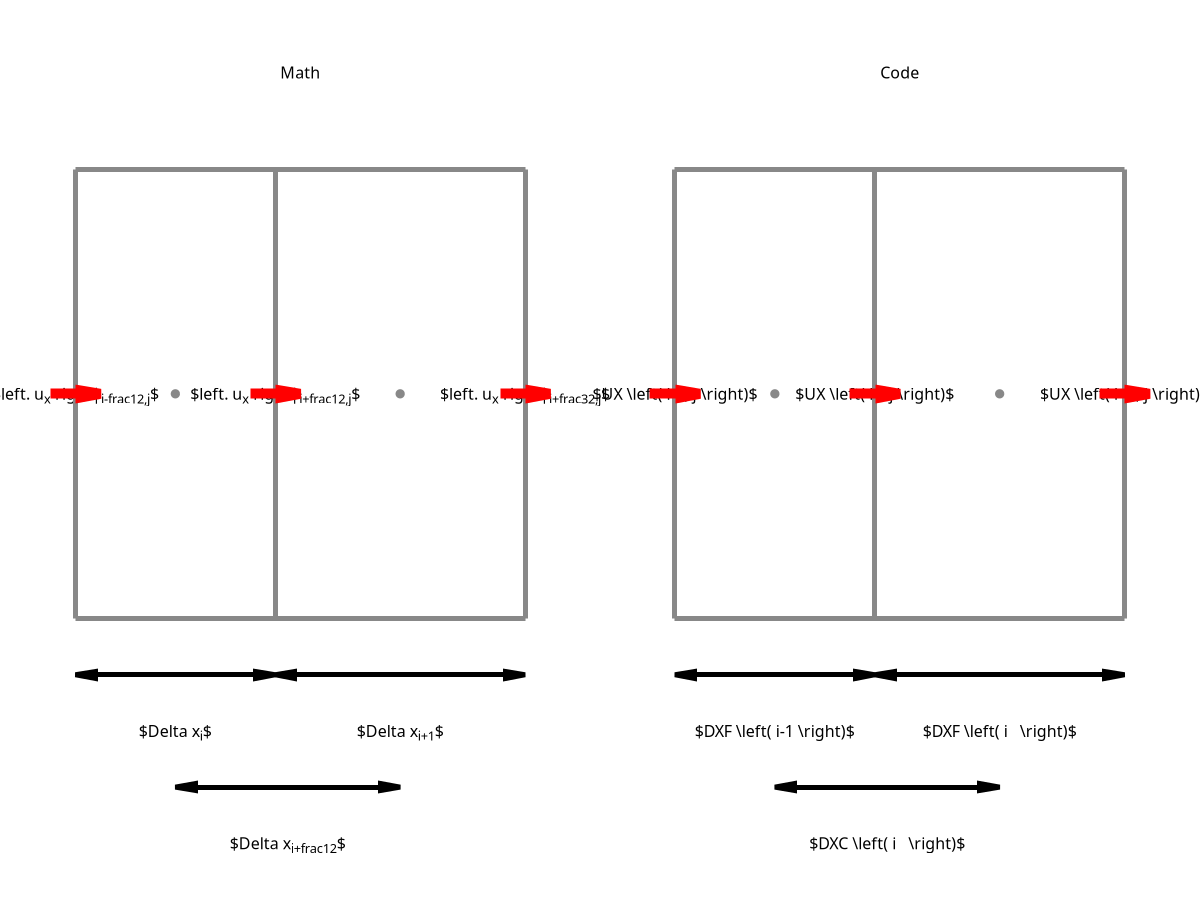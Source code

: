
### compute_src_ux

reset
{
  set terminal epslatex standalone color size 12,4 font ',17'
  set output 'update_velocity1.tex'
  unset border
  set lmargin 0.
  set rmargin 0.
  set bmargin 0.
  set tmargin 0.
  unset xlabel
  unset ylabel
  set xrange [0:12]
  set yrange [-0.5:3.5]
  unset xtics
  unset ytics
  set format x ''
  set format y ''
  set style line 1 lc rgb '#888888' lw 5
  set style line 2 lc rgb '#FF0000' lw 10
  set style line 3 lc rgb '#0000FF' lw 10
  set style line 4 lc rgb '#000000' lw 5
  set style arrow 1 nohead front ls 1
  set style arrow 2 head size 0.2,10 filled front ls 2
  set style arrow 3 head size 0.2,10 filled front ls 3
  set style arrow 4 heads size 0.2,10 filled front ls 4
  al = 0.25
  array xf[3] = [0., 2., 4.5]
  array yf[2] = [0., 2.]
  array xc[2]
  do for[i=1:2:1] {
    xc[i] = 0.5*(xf[i]+xf[i+1])
  }
  yc = 0.5*(yf[1]+yf[2])
## left
  set label 'Math' center at graph 0.25, graph 0.92
  ox = 0.75
  oy = 0.75
# grid
  do for[i=1:3:1] {
    set arrow from first ox+xf[i], first oy+yf[1] to first ox+xf[i], first oy+yf[2] as 1
  }
  set arrow from first ox+xf[1], first oy+yf[1] to first ox+xf[3], first oy+yf[1] as 1
  set arrow from first ox+xf[1], first oy+yf[2] to first ox+xf[3], first oy+yf[2] as 1
# grid size
  set arrow from first ox+xf[1], first oy-1.*al to first ox+xf[2], first oy-1.*al as 4
  set label '$\Delta x_i$' center at first ox+xc[1], first oy-2.*al
  set arrow from first ox+xf[2], first oy-1.*al to first ox+xf[3], first oy-1.*al as 4
  set label '$\Delta x_{i+1}$' center at first ox+xc[2], first oy-2.*al
  set arrow from first ox+xc[1], first oy-3.*al to first ox+xc[2], first oy-3.*al as 4
  set label '$\Delta x_{i+\frac{1}{2}}$' center at first ox+0.5*(xc[1]+xc[2]), first oy-4.*al
# ux
  set arrow from first ox+xf[1]-al, first oy+yc to first ox+xf[1]+al, first oy+yc as 2
  set label '$\left. u_x \right|_{i-\frac{1}{2},j}$' center at first ox+xf[1],oy+yc front
  set arrow from first ox+xf[2]-al, first oy+yc to first ox+xf[2]+al, first oy+yc as 2
  set label '$\left. u_x \right|_{i+\frac{1}{2},j}$' center at first ox+xf[2],oy+yc front
  set arrow from first ox+xf[3]-al, first oy+yc to first ox+xf[3]+al, first oy+yc as 2
  set label '$\left. u_x \right|_{i+\frac{3}{2},j}$' center at first ox+xf[3],oy+yc front
# cell center
  set object circle center first ox+xc[1], first oy+yc size first 0.125*al fs solid 1.0 fc rgb '#888888' lw 3
  set object circle center first ox+xc[2], first oy+yc size first 0.125*al fs solid 1.0 fc rgb '#888888' lw 3
## right
  set label 'Code' center at graph 0.75, graph 0.92
  ox = 6.75
  oy = 0.75
# grid
  do for[i=1:3:1] {
    set arrow from first ox+xf[i], first oy+yf[1] to first ox+xf[i], first oy+yf[2] as 1
  }
  set arrow from first ox+xf[1], first oy+yf[1] to first ox+xf[3], first oy+yf[1] as 1
  set arrow from first ox+xf[1], first oy+yf[2] to first ox+xf[3], first oy+yf[2] as 1
# grid size
  set arrow from first ox+xf[1], first oy-1.*al to first ox+xf[2], first oy-1.*al as 4
  set label '$DXF \left( i-1 \right)$' center at first ox+xc[1], first oy-2.*al
  set arrow from first ox+xf[2], first oy-1.*al to first ox+xf[3], first oy-1.*al as 4
  set label '$DXF \left( i   \right)$' center at first ox+xc[2], first oy-2.*al
  set arrow from first ox+xc[1], first oy-3.*al to first ox+xc[2], first oy-3.*al as 4
  set label '$DXC \left( i   \right)$' center at first ox+0.5*(xc[1]+xc[2]), first oy-4.*al
# ux
  set arrow from first ox+xf[1]-al, first oy+yc to first ox+xf[1]+al, first oy+yc as 2
  set label '$UX \left( i-1, j \right)$' center at first ox+xf[1],oy+yc front
  set arrow from first ox+xf[2]-al, first oy+yc to first ox+xf[2]+al, first oy+yc as 2
  set label '$UX \left( i  , j \right)$' center at first ox+xf[2],oy+yc front
  set arrow from first ox+xf[3]-al, first oy+yc to first ox+xf[3]+al, first oy+yc as 2
  set label '$UX \left( i+1, j \right)$' center at first ox+xf[3],oy+yc front
# cell center
  set object circle center first ox+xc[1], first oy+yc size first 0.125*al fs solid 1.0 fc rgb '#888888' lw 3
  set object circle center first ox+xc[2], first oy+yc size first 0.125*al fs solid 1.0 fc rgb '#888888' lw 3
  plot \
    NaN notitle
}

reset
{
  set terminal epslatex standalone color size 12,8 font ',17'
  set output 'update_velocity2.tex'
  unset border
  set lmargin 0.
  set rmargin 0.
  set bmargin 0.
  set tmargin 0.
  unset xlabel
  unset ylabel
  set xrange [0:12]
  set yrange [-0.5:7.5]
  unset xtics
  unset ytics
  set format x ''
  set format y ''
  set style line 1 lc rgb '#888888' lw 5
  set style line 2 lc rgb '#FF0000' lw 10
  set style line 3 lc rgb '#0000FF' lw 10
  set style line 4 lc rgb '#000000' lw 5
  set style arrow 1 nohead front ls 1
  set style arrow 2 head size 0.2,10 filled front ls 2
  set style arrow 3 head size 0.2,10 filled front ls 3
  set style arrow 4 heads size 0.2,10 filled front ls 4
  al = 0.25
  array xf[3] = [0., 2., 4.5]
  array yf[4] = [0., 2., 4., 6.]
  array xc[2]
  array yc[3]
  do for[i=1:2:1] {
    xc[i] = 0.5*(xf[i]+xf[i+1])
  }
  do for[j=1:3:1] {
    yc[j] = 0.5*(yf[j]+yf[j+1])
  }
## left
  set label 'Math' center at graph 0.25, graph 0.94
  ox = 0.75
  oy = 0.75
# grid
  do for[i=1:3:1] {
    set arrow from first ox+xf[i], first oy+yf[1] to first ox+xf[i], first oy+yf[4] as 1
  }
  do for[j=1:4:1] {
    set arrow from first ox+xf[1], first oy+yf[j] to first ox+xf[3], first oy+yf[j] as 1
  }
# grid size
  set arrow from first ox+xf[1], first oy-1.*al to first ox+xf[2], first oy-1.*al as 4
  set label '$\Delta x_i$' center at first ox+xc[1], first oy-2.*al
  set arrow from first ox+xf[2], first oy-1.*al to first ox+xf[3], first oy-1.*al as 4
  set label '$\Delta x_{i+1}$' center at first ox+xc[2], first oy-2.*al
  set arrow from first ox+xc[1], first oy-3.*al to first ox+xc[2], first oy-3.*al as 4
  set label '$\Delta x_{i+\frac{1}{2}}$' center at first ox+0.5*(xc[1]+xc[2]), first oy-4.*al
  set arrow from first ox+xf[3]+0.5*al, first oy+yf[2] to first ox+xf[3]+0.5*al, first oy+yf[3] as 4
  set label '$\Delta y$' left at first ox+xf[3]+1.*al, first oy+yc[2] front
# ux
  set arrow from first ox+xf[2]-al, first oy+yc[1] to first ox+xf[2]+al, first oy+yc[1] as 2
  set label '$\left. u_x \right|_{i+\frac{1}{2},j-1}$' center at first ox+xf[2],oy+yc[1] front
  set arrow from first ox+xf[2]-al, first oy+yc[2] to first ox+xf[2]+al, first oy+yc[2] as 2
  set label '$\left. u_x \right|_{i+\frac{1}{2},j  }$' center at first ox+xf[2],oy+yc[2] front
  set arrow from first ox+xf[2]-al, first oy+yc[3] to first ox+xf[2]+al, first oy+yc[3] as 2
  set label '$\left. u_x \right|_{i+\frac{1}{2},j+1}$' center at first ox+xf[2],oy+yc[3] front
# uy
  set arrow from first ox+xc[1], first oy+yf[2]-al to first ox+xc[1], first oy+yf[2]+al as 3
  set label '$\left. u_y \right|_{i  ,j-\frac{1}{2}}$' center at first ox+xc[1], first oy+yf[2] front
  set arrow from first ox+xc[2], first oy+yf[2]-al to first ox+xc[2], first oy+yf[2]+al as 3
  set label '$\left. u_y \right|_{i+1,j-\frac{1}{2}}$' center at first ox+xc[2], first oy+yf[2] front
  set arrow from first ox+xc[1], first oy+yf[3]-al to first ox+xc[1], first oy+yf[3]+al as 3
  set label '$\left. u_y \right|_{i  ,j+\frac{1}{2}}$' center at first ox+xc[1], first oy+yf[3] front
  set arrow from first ox+xc[2], first oy+yf[3]-al to first ox+xc[2], first oy+yf[3]+al as 3
  set label '$\left. u_y \right|_{i+1,j+\frac{1}{2}}$' center at first ox+xc[2], first oy+yf[3] front
# cell center
  do for [j=1:3:1] {
    set object circle center first ox+xc[1], first oy+yc[j] size first 0.125*al fs solid 1.0 fc rgb '#888888' lw 3
    set object circle center first ox+xc[2], first oy+yc[j] size first 0.125*al fs solid 1.0 fc rgb '#888888' lw 3
  }
## right
  set label 'Code' center at graph 0.75, graph 0.94
  ox = 6.75
  oy = 0.75
# grid
  do for[i=1:3:1] {
    set arrow from first ox+xf[i], first oy+yf[1] to first ox+xf[i], first oy+yf[4] as 1
  }
  do for[j=1:4:1] {
    set arrow from first ox+xf[1], first oy+yf[j] to first ox+xf[3], first oy+yf[j] as 1
  }
# grid size
  set arrow from first ox+xf[1], first oy-1.*al to first ox+xf[2], first oy-1.*al as 4
  set label '$DXF \left( i-1 \right)$' center at first ox+xc[1], first oy-2.*al
  set arrow from first ox+xf[2], first oy-1.*al to first ox+xf[3], first oy-1.*al as 4
  set label '$DXF \left( i   \right)$' center at first ox+xc[2], first oy-2.*al
  set arrow from first ox+xc[1], first oy-3.*al to first ox+xc[2], first oy-3.*al as 4
  set label '$DXC \left( i   \right)$' center at first ox+0.5*(xc[1]+xc[2]), first oy-4.*al
  set arrow from first ox+xf[3]+0.5*al, first oy+yf[2] to first ox+xf[3]+0.5*al, first oy+yf[3] as 4
  set label '$dy$' left at first ox+xf[3]+1.*al, first oy+yc[2] front
# ux
  set arrow from first ox+xf[2]-al, first oy+yc[1] to first ox+xf[2]+al, first oy+yc[1] as 2
  set arrow from first ox+xf[2]-al, first oy+yc[2] to first ox+xf[2]+al, first oy+yc[2] as 2
  set arrow from first ox+xf[2]-al, first oy+yc[3] to first ox+xf[2]+al, first oy+yc[3] as 2
  set label '$UX \left( i, j-1 \right)$' center at first ox+xf[2],oy+yc[1] front
  set label '$UX \left( i, j   \right)$' center at first ox+xf[2],oy+yc[2] front
  set label '$UX \left( i, j+1 \right)$' center at first ox+xf[2],oy+yc[3] front
# uy
  set arrow from first ox+xc[1], first oy+yf[2]-al to first ox+xc[1], first oy+yf[2]+al as 3
  set arrow from first ox+xc[2], first oy+yf[2]-al to first ox+xc[2], first oy+yf[2]+al as 3
  set arrow from first ox+xc[1], first oy+yf[3]-al to first ox+xc[1], first oy+yf[3]+al as 3
  set arrow from first ox+xc[2], first oy+yf[3]-al to first ox+xc[2], first oy+yf[3]+al as 3
  set label '$UY \left( i-1, j   \right)$' center at first ox+xc[1], first oy+yf[2] front
  set label '$UY \left( i  , j   \right)$' center at first ox+xc[2], first oy+yf[2] front
  set label '$UY \left( i-1, j+1 \right)$' center at first ox+xc[1], first oy+yf[3] front
  set label '$UY \left( i  , j+1 \right)$' center at first ox+xc[2], first oy+yf[3] front
# cell center
  do for [j=1:3:1] {
    set object circle center first ox+xc[1], first oy+yc[j] size first 0.125*al fs solid 1.0 fc rgb '#888888' lw 3
    set object circle center first ox+xc[2], first oy+yc[j] size first 0.125*al fs solid 1.0 fc rgb '#888888' lw 3
  }
  plot \
    NaN notitle
}

reset
{
  set terminal epslatex standalone color size 12,7.5 font ',17'
  set output 'update_velocity3.tex'
  unset border
  set lmargin 0.
  set rmargin 0.
  set bmargin 0.
  set tmargin 0.
  unset xlabel
  unset ylabel
  set xrange [0:12]
  set yrange [0.:7.5]
  unset xtics
  unset ytics
  set format x ''
  set format y ''
  set style line 1 lc rgb '#888888' lw 5
  set style line 2 lc rgb '#FF0000' lw 10
  set style line 3 lc rgb '#0000FF' lw 10
  set style line 4 lc rgb '#000000' lw 5
  set style arrow 1 nohead front ls 1
  set style arrow 2 head size 0.2,10 filled front ls 2
  set style arrow 3 head size 0.2,10 filled front ls 3
  set style arrow 4 heads size 0.2,10 filled front ls 4
  al = 0.25
  array xf[3] = [0., 2., 4.5]
  array yf[4] = [0., 2., 4., 6.]
  array xc[2]
  array yc[3]
  do for[i=1:2:1] {
    xc[i] = 0.5*(xf[i]+xf[i+1])
  }
  do for[j=1:3:1] {
    yc[j] = 0.5*(yf[j]+yf[j+1])
  }
## left
  set label 'Math' center at graph 0.25, graph 0.94
  ox = 0.75
  oy = 0.75
# grid
  do for[i=1:3:1] {
    set arrow from first ox+xf[i], first oy+yf[1] to first ox+xf[i], first oy+yf[4] as 1
  }
  do for[j=1:4:1] {
    set arrow from first ox+xf[1], first oy+yf[j] to first ox+xf[3], first oy+yf[j] as 1
  }
# grid size
  set arrow from first ox+xf[3]+0.5*al, first oy+yf[2] to first ox+xf[3]+0.5*al, first oy+yf[3] as 4
  set label '$\Delta y$' left at first ox+xf[3]+1.*al, first oy+yc[2] front
# ux
  set arrow from first ox+xf[2]-al, first oy+yc[1] to first ox+xf[2]+al, first oy+yc[1] as 2
  set label '$\left. u_x \right|_{i+\frac{1}{2},j-1}$' center at first ox+xf[2],oy+yc[1] front
  set arrow from first ox+xf[2]-al, first oy+yc[2] to first ox+xf[2]+al, first oy+yc[2] as 2
  set label '$\left. u_x \right|_{i+\frac{1}{2},j  }$' center at first ox+xf[2],oy+yc[2] front
  set arrow from first ox+xf[2]-al, first oy+yc[3] to first ox+xf[2]+al, first oy+yc[3] as 2
  set label '$\left. u_x \right|_{i+\frac{1}{2},j+1}$' center at first ox+xf[2],oy+yc[3] front
# cell center
  do for [j=1:3:1] {
    set object circle center first ox+xc[1], first oy+yc[j] size first 0.125*al fs solid 1.0 fc rgb '#888888' lw 3
    set object circle center first ox+xc[2], first oy+yc[j] size first 0.125*al fs solid 1.0 fc rgb '#888888' lw 3
  }
## right
  set label 'Code' center at graph 0.75, graph 0.94
  ox = 6.75
  oy = 0.75
# grid
  do for[i=1:3:1] {
    set arrow from first ox+xf[i], first oy+yf[1] to first ox+xf[i], first oy+yf[4] as 1
  }
  do for[j=1:4:1] {
    set arrow from first ox+xf[1], first oy+yf[j] to first ox+xf[3], first oy+yf[j] as 1
  }
# grid size
  set arrow from first ox+xf[3]+0.5*al, first oy+yf[2] to first ox+xf[3]+0.5*al, first oy+yf[3] as 4
  set label '$dy$' left at first ox+xf[3]+1.*al, first oy+yc[2] front
# ux
  set arrow from first ox+xf[2]-al, first oy+yc[1] to first ox+xf[2]+al, first oy+yc[1] as 2
  set arrow from first ox+xf[2]-al, first oy+yc[2] to first ox+xf[2]+al, first oy+yc[2] as 2
  set arrow from first ox+xf[2]-al, first oy+yc[3] to first ox+xf[2]+al, first oy+yc[3] as 2
  set label '$UX \left( i, j-1 \right)$' center at first ox+xf[2],oy+yc[1] front
  set label '$UX \left( i, j   \right)$' center at first ox+xf[2],oy+yc[2] front
  set label '$UX \left( i, j+1 \right)$' center at first ox+xf[2],oy+yc[3] front
# cell center
  do for [j=1:3:1] {
    set object circle center first ox+xc[1], first oy+yc[j] size first 0.125*al fs solid 1.0 fc rgb '#888888' lw 3
    set object circle center first ox+xc[2], first oy+yc[j] size first 0.125*al fs solid 1.0 fc rgb '#888888' lw 3
  }
  plot \
    NaN notitle
}

reset
{
  set terminal epslatex standalone color size 12,3.5 font ',17'
  set output 'update_velocity4.tex'
  unset border
  set lmargin 0.
  set rmargin 0.
  set bmargin 0.
  set tmargin 0.
  unset xlabel
  unset ylabel
  set xrange [0:12]
  set yrange [0.:3.5]
  unset xtics
  unset ytics
  set format x ''
  set format y ''
  set style line 1 lc rgb '#888888' lw 5
  set style line 2 lc rgb '#FF0000' lw 10
  set style line 3 lc rgb '#0000FF' lw 10
  set style line 4 lc rgb '#000000' lw 5
  set style arrow 1 nohead front ls 1
  set style arrow 2 head size 0.2,10 filled front ls 2
  set style arrow 3 head size 0.2,10 filled front ls 3
  set style arrow 4 heads size 0.2,10 filled front ls 4
  al = 0.25
  array xf[3] = [0., 2., 4.5]
  array yf[2] = [0., 2.]
  array xc[2]
  do for[i=1:2:1] {
    xc[i] = 0.5*(xf[i]+xf[i+1])
  }
  yc = 0.5*(yf[1]+yf[2])
## left
  set label 'Math' center at graph 0.25, graph 0.92
  ox = 0.75
  oy = 0.75
# grid
  do for[i=1:3:1] {
    set arrow from first ox+xf[i], first oy+yf[1] to first ox+xf[i], first oy+yf[2] as 1
  }
  set arrow from first ox+xf[1], first oy+yf[1] to first ox+xf[3], first oy+yf[1] as 1
  set arrow from first ox+xf[1], first oy+yf[2] to first ox+xf[3], first oy+yf[2] as 1
# grid size
  set arrow from first ox+xc[1], first oy-1.*al to first ox+xc[2], first oy-1.*al as 4
  set label '$\Delta x_{i+\frac{1}{2}}$' center at first ox+0.5*(xc[1]+xc[2]), first oy-2.*al
# ux
  set arrow from first ox+xf[2]-al, first oy+yc to first ox+xf[2]+al, first oy+yc as 2
  set label '$\left. u_x \right|_{i+\frac{1}{2},j}$' center at first ox+xf[2],oy+yc front
# pressure
  set object circle center first ox+xc[1], first oy+yc size first 0.125*al fs solid 1.0 fc rgb '#888888' lw 3
  set object circle center first ox+xc[2], first oy+yc size first 0.125*al fs solid 1.0 fc rgb '#888888' lw 3
  set label '$\left. p \right|_{i  ,j}$' center at first ox+xc[1], first oy+yc front
  set label '$\left. p \right|_{i+1,j}$' center at first ox+xc[2], first oy+yc front
## right
  set label 'Code' center at graph 0.75, graph 0.92
  ox = 6.75
  oy = 0.75
# grid
  do for[i=1:3:1] {
    set arrow from first ox+xf[i], first oy+yf[1] to first ox+xf[i], first oy+yf[2] as 1
  }
  set arrow from first ox+xf[1], first oy+yf[1] to first ox+xf[3], first oy+yf[1] as 1
  set arrow from first ox+xf[1], first oy+yf[2] to first ox+xf[3], first oy+yf[2] as 1
# grid size
  set arrow from first ox+xc[1], first oy-1.*al to first ox+xc[2], first oy-1.*al as 4
  set label '$DXC \left( i   \right)$' center at first ox+0.5*(xc[1]+xc[2]), first oy-2.*al
# ux
  set arrow from first ox+xf[2]-al, first oy+yc to first ox+xf[2]+al, first oy+yc as 2
  set label '$UX \left( i  , j \right)$' center at first ox+xf[2],oy+yc front
# pressure
  set object circle center first ox+xc[1], first oy+yc size first 0.125*al fs solid 1.0 fc rgb '#888888' lw 3
  set object circle center first ox+xc[2], first oy+yc size first 0.125*al fs solid 1.0 fc rgb '#888888' lw 3
  set label '$P \left( i-1, j \right)$' center at first ox+xc[1], first oy+yc front
  set label '$P \left( i  , j \right)$' center at first ox+xc[2], first oy+yc front
  plot \
    NaN notitle
}

### compute_src_uy

reset
{
  set terminal epslatex standalone color size 15,5.5 font ',17'
  set output 'update_velocity5.tex'
  unset border
  set lmargin 0.
  set rmargin 0.
  set bmargin 0.
  set tmargin 0.
  unset xlabel
  unset ylabel
  set xrange [0:15]
  set yrange [0.:5.5]
  unset xtics
  unset ytics
  set format x ''
  set format y ''
  set style line 1 lc rgb '#888888' lw 5
  set style line 2 lc rgb '#FF0000' lw 10
  set style line 3 lc rgb '#0000FF' lw 10
  set style line 4 lc rgb '#000000' lw 5
  set style arrow 1 nohead front ls 1
  set style arrow 2 head size 0.2,10 filled front ls 2
  set style arrow 3 head size 0.2,10 filled front ls 3
  set style arrow 4 heads size 0.2,10 filled front ls 4
  al = 0.25
  array xf[4] = [0., 1.5, 3.5, 6.0]
  array yf[3] = [0., 2., 4.]
  array xc[3]
  array yc[2]
  do for[i=1:3:1] {
    xc[i] = 0.5*(xf[i]+xf[i+1])
  }
  do for[j=1:2:1] {
    yc[j] = 0.5*(yf[j]+yf[j+1])
  }
## left
  set label 'Math' center at graph 0.25, graph 0.92
  ox = 0.75
  oy = 0.75
# grid
  do for [i=1:4:1] {
    set arrow from first ox+xf[i], first oy+yf[1] to first ox+xf[i], first oy+yf[3] as 1
  }
  do for [j=1:3:1] {
    set arrow from first ox+xf[1], first oy+yf[j] to first ox+xf[4], first oy+yf[j] as 1
  }
# grid size
  set arrow from first ox+xf[2], first oy-1.*al to first ox+xf[3], first oy-1.*al as 4
  set label '$\Delta x_{i  }$' center at first ox+xc[2], first oy-2.*al front
  set arrow from first ox+xf[4]+0.5*al, first oy+yc[1] to ox+xf[4]+0.5*al, first oy+yc[2] as 4
  set label '$\Delta y$' left at first ox+xf[4]+1.*al, oy+yf[2] front
# ux
  set arrow from first ox+xf[2]-al, first oy+yc[1] to first ox+xf[2]+al, first oy+yc[1] as 2
  set arrow from first ox+xf[3]-al, first oy+yc[1] to first ox+xf[3]+al, first oy+yc[1] as 2
  set arrow from first ox+xf[2]-al, first oy+yc[2] to first ox+xf[2]+al, first oy+yc[2] as 2
  set arrow from first ox+xf[3]-al, first oy+yc[2] to first ox+xf[3]+al, first oy+yc[2] as 2
  set label '$\left. u_x \right|_{i-\frac{1}{2},j  }$' center at first ox+xf[2],oy+yc[1] front
  set label '$\left. u_x \right|_{i+\frac{1}{2},j  }$' center at first ox+xf[3],oy+yc[1] front
  set label '$\left. u_x \right|_{i-\frac{1}{2},j+1}$' center at first ox+xf[2],oy+yc[2] front
  set label '$\left. u_x \right|_{i+\frac{1}{2},j+1}$' center at first ox+xf[3],oy+yc[2] front
# uy
  set arrow from first ox+xc[1], first oy+yf[2]-al to first ox+xc[1], first oy+yf[2]+al as 3
  set arrow from first ox+xc[2], first oy+yf[2]-al to first ox+xc[2], first oy+yf[2]+al as 3
  set arrow from first ox+xc[3], first oy+yf[2]-al to first ox+xc[3], first oy+yf[2]+al as 3
  set label '$\left. u_y \right|_{i-1,j+\frac{1}{2}}$' center at first ox+xc[1],oy+yf[2] front
  set label '$\left. u_y \right|_{i  ,j+\frac{1}{2}}$' center at first ox+xc[2],oy+yf[2] front
  set label '$\left. u_y \right|_{i+1,j+\frac{1}{2}}$' center at first ox+xc[3],oy+yf[2] front
# cell center
  do for [j=1:2:1] {
    do for [i=1:3:1] {
      set object circle center first ox+xc[i], first oy+yc[j] size first 0.125*al fs solid 1.0 fc rgb '#888888' lw 3
    }
  }
## right
  set label 'Code' center at graph 0.75, graph 0.92
  ox = 8.25
  oy = 0.75
# grid
  do for [i=1:4:1] {
    set arrow from first ox+xf[i], first oy+yf[1] to first ox+xf[i], first oy+yf[3] as 1
  }
  do for [j=1:3:1] {
    set arrow from first ox+xf[1], first oy+yf[j] to first ox+xf[4], first oy+yf[j] as 1
  }
# grid size
  set arrow from first ox+xf[2], first oy-1.*al to first ox+xf[3], first oy-1.*al as 4
  set label '$DXF \left( i \right)$' center at first ox+xc[2], first oy-2.*al front
  set arrow from first ox+xf[4]+0.5*al, first oy+yc[1] to ox+xf[4]+0.5*al, first oy+yc[2] as 4
  set label '$dy$' left at first ox+xf[4]+1.*al, oy+yf[2] front
# ux
  set arrow from first ox+xf[2]-al, first oy+yc[1] to first ox+xf[2]+al, first oy+yc[1] as 2
  set arrow from first ox+xf[3]-al, first oy+yc[1] to first ox+xf[3]+al, first oy+yc[1] as 2
  set arrow from first ox+xf[2]-al, first oy+yc[2] to first ox+xf[2]+al, first oy+yc[2] as 2
  set arrow from first ox+xf[3]-al, first oy+yc[2] to first ox+xf[3]+al, first oy+yc[2] as 2
  set label '$UX \left( i  , j-1 \right)$' center at first ox+xf[2],oy+yc[1] front
  set label '$UX \left( i+1, j-1 \right)$' center at first ox+xf[3],oy+yc[1] front
  set label '$UX \left( i  , j   \right)$' center at first ox+xf[2],oy+yc[2] front
  set label '$UX \left( i+1, j   \right)$' center at first ox+xf[3],oy+yc[2] front
# uy
  set arrow from first ox+xc[1], first oy+yf[2]-al to first ox+xc[1], first oy+yf[2]+al as 3
  set arrow from first ox+xc[2], first oy+yf[2]-al to first ox+xc[2], first oy+yf[2]+al as 3
  set arrow from first ox+xc[3], first oy+yf[2]-al to first ox+xc[3], first oy+yf[2]+al as 3
  set label '$UY \left( i-1, j \right)$' center at first ox+xc[1],oy+yf[2] front
  set label '$UY \left( i  , j \right)$' center at first ox+xc[2],oy+yf[2] front
  set label '$UY \left( i+1, j \right)$' center at first ox+xc[3],oy+yf[2] front
# cell center
  do for [j=1:2:1] {
    do for [i=1:3:1] {
      set object circle center first ox+xc[i], first oy+yc[j] size first 0.125*al fs solid 1.0 fc rgb '#888888' lw 3
    }
  }
  plot \
    NaN notitle
}

reset
{
  set terminal epslatex standalone color size 7,6 font ',17'
  set output 'update_velocity6.tex'
  unset border
  set lmargin 0.
  set rmargin 0.
  set bmargin 0.
  set tmargin 0.
  unset xlabel
  unset ylabel
  set xrange [0:7]
  set yrange [0:6]
  unset xtics
  unset ytics
  set format x ''
  set format y ''
  set style line 1 lc rgb '#888888' lw 5
  set style line 2 lc rgb '#FF0000' lw 10
  set style line 3 lc rgb '#0000FF' lw 10
  set style line 4 lc rgb '#000000' lw 5
  set style arrow 1 nohead front ls 1
  set style arrow 2 head size 0.2,10 filled front ls 2
  set style arrow 3 head size 0.2,10 filled front ls 3
  set style arrow 4 heads size 0.2,10 filled front ls 4
  al = 0.25
  array xf[2] = [0., 2.]
  array yf[3] = [0., 2., 4.]
  array yc[2]
  xc = 0.5*(xf[1]+xf[2])
  do for[j=1:2:1] {
    yc[j] = 0.5*(yf[j]+yf[j+1])
  }
## left
  set label 'Math' center at graph 0.25, graph 0.92
  ox = 0.75
  oy = 0.75
# grid
  do for [i=1:2:1] {
    set arrow from first ox+xf[i], first oy+yf[1] to first ox+xf[i], first oy+yf[3] as 1
  }
  do for [j=1:3:1] {
    set arrow from first ox+xf[1], first oy+yf[j] to first ox+xf[2], first oy+yf[j] as 1
  }
# grid size
  set arrow from first ox+xf[2]+0.5*al, first oy+yc[1] to ox+xf[2]+0.5*al, first oy+yc[2] as 4
  set label '$\Delta y$' left at first ox+xf[2]+1.*al, oy+yf[2] front
# uy
  set arrow from first ox+xc, first oy+yf[1]-al to first ox+xc, first oy+yf[1]+al as 3
  set arrow from first ox+xc, first oy+yf[2]-al to first ox+xc, first oy+yf[2]+al as 3
  set arrow from first ox+xc, first oy+yf[3]-al to first ox+xc, first oy+yf[3]+al as 3
  set label '$\left. u_y \right|_{i,j-\frac{1}{2}}$' center at first ox+xc,oy+yf[1] front
  set label '$\left. u_y \right|_{i,j+\frac{1}{2}}$' center at first ox+xc,oy+yf[2] front
  set label '$\left. u_y \right|_{i,j+\frac{3}{2}}$' center at first ox+xc,oy+yf[3] front
# cell center
  do for [j=1:2:1] {
    set object circle center first ox+xc, first oy+yc[j] size first 0.125*al fs solid 1.0 fc rgb '#888888' lw 3
  }
## right
  set label 'Code' center at graph 0.75, graph 0.92
  ox = 4.25
  oy = 0.75
# grid
  do for [i=1:2:1] {
    set arrow from first ox+xf[i], first oy+yf[1] to first ox+xf[i], first oy+yf[3] as 1
  }
  do for [j=1:3:1] {
    set arrow from first ox+xf[1], first oy+yf[j] to first ox+xf[2], first oy+yf[j] as 1
  }
# grid size
  set arrow from first ox+xf[2]+0.5*al, first oy+yc[1] to ox+xf[2]+0.5*al, first oy+yc[2] as 4
  set label '$dy$' left at first ox+xf[2]+1.*al, oy+yf[2] front
# uy
  set arrow from first ox+xc, first oy+yf[1]-al to first ox+xc, first oy+yf[1]+al as 3
  set arrow from first ox+xc, first oy+yf[2]-al to first ox+xc, first oy+yf[2]+al as 3
  set arrow from first ox+xc, first oy+yf[3]-al to first ox+xc, first oy+yf[3]+al as 3
  set label '$UY \left( i, j-1 \right)$' center at first ox+xc,oy+yf[1] front
  set label '$UY \left( i, j   \right)$' center at first ox+xc,oy+yf[2] front
  set label '$UY \left( i, j+1 \right)$' center at first ox+xc,oy+yf[3] front
# cell center
  do for [j=1:2:1] {
    set object circle center first ox+xc, first oy+yc[j] size first 0.125*al fs solid 1.0 fc rgb '#888888' lw 3
  }
  plot \
    NaN notitle
}

reset
{
  set terminal epslatex standalone color size 15,6 font ',17'
  set output 'update_velocity7.tex'
  unset border
  set lmargin 0.
  set rmargin 0.
  set bmargin 0.
  set tmargin 0.
  unset xlabel
  unset ylabel
  set xrange [0:15]
  set yrange [-0.5:5.5]
  unset xtics
  unset ytics
  set format x ''
  set format y ''
  set style line 1 lc rgb '#888888' lw 5
  set style line 2 lc rgb '#FF0000' lw 10
  set style line 3 lc rgb '#0000FF' lw 10
  set style line 4 lc rgb '#000000' lw 5
  set style arrow 1 nohead front ls 1
  set style arrow 2 head size 0.2,10 filled front ls 2
  set style arrow 3 head size 0.2,10 filled front ls 3
  set style arrow 4 heads size 0.2,10 filled front ls 4
  al = 0.25
  array xf[4] = [0., 1.5, 3.5, 6.0]
  array yf[3] = [0., 2., 4.]
  array xc[3]
  array yc[2]
  do for[i=1:3:1] {
    xc[i] = 0.5*(xf[i]+xf[i+1])
  }
  do for[j=1:2:1] {
    yc[j] = 0.5*(yf[j]+yf[j+1])
  }
## left
  set label 'Math' center at graph 0.25, graph 0.92
  ox = 0.75
  oy = 0.75
# grid
  do for [i=1:4:1] {
    set arrow from first ox+xf[i], first oy+yf[1] to first ox+xf[i], first oy+yf[3] as 1
  }
  do for [j=1:3:1] {
    set arrow from first ox+xf[1], first oy+yf[j] to first ox+xf[4], first oy+yf[j] as 1
  }
# grid size
  set arrow from first ox+xc[1], first oy-1.*al to first ox+xc[2], first oy-1.*al as 4
  set arrow from first ox+xc[2], first oy-1.*al to first ox+xc[3], first oy-1.*al as 4
  set arrow from first ox+xf[2], first oy-3.*al to first ox+xf[3], first oy-3.*al as 4
  set label '$\Delta x_{i-\frac{1}{2}}$' center at first ox+0.5*(xc[1]+xc[2]), first oy-2.*al front
  set label '$\Delta x_{i+\frac{1}{2}}$' center at first ox+0.5*(xc[2]+xc[3]), first oy-2.*al front
  set label '$\Delta x_{i  }$'           center at first ox+xc[2], first oy-4.*al front
# uy
  set arrow from first ox+xc[1], first oy+yf[2]-al to first ox+xc[1], first oy+yf[2]+al as 3
  set arrow from first ox+xc[2], first oy+yf[2]-al to first ox+xc[2], first oy+yf[2]+al as 3
  set arrow from first ox+xc[3], first oy+yf[2]-al to first ox+xc[3], first oy+yf[2]+al as 3
  set label '$\left. u_y \right|_{i-1,j+\frac{1}{2}}$' center at first ox+xc[1],oy+yf[2] front
  set label '$\left. u_y \right|_{i  ,j+\frac{1}{2}}$' center at first ox+xc[2],oy+yf[2] front
  set label '$\left. u_y \right|_{i+1,j+\frac{1}{2}}$' center at first ox+xc[3],oy+yf[2] front
# cell center
  do for [j=1:2:1] {
    do for [i=1:3:1] {
      set object circle center first ox+xc[i], first oy+yc[j] size first 0.125*al fs solid 1.0 fc rgb '#888888' lw 3
    }
  }
## right
  set label 'Code' center at graph 0.75, graph 0.92
  ox = 8.25
  oy = 0.75
# grid
  do for [i=1:4:1] {
    set arrow from first ox+xf[i], first oy+yf[1] to first ox+xf[i], first oy+yf[3] as 1
  }
  do for [j=1:3:1] {
    set arrow from first ox+xf[1], first oy+yf[j] to first ox+xf[4], first oy+yf[j] as 1
  }
# grid size
  set arrow from first ox+xc[1], first oy-1.*al to first ox+xc[2], first oy-1.*al as 4
  set arrow from first ox+xc[2], first oy-1.*al to first ox+xc[3], first oy-1.*al as 4
  set arrow from first ox+xf[2], first oy-3.*al to first ox+xf[3], first oy-3.*al as 4
  set label '$DXC \left( i   \right)$' center at first ox+0.5*(xc[1]+xc[2]), first oy-2.*al front
  set label '$DXC \left( i+1 \right)$' center at first ox+0.5*(xc[2]+xc[3]), first oy-2.*al front
  set label '$DXF \left( i \right)$'           center at first ox+xc[2], first oy-4.*al front
# uy
  set arrow from first ox+xc[1], first oy+yf[2]-al to first ox+xc[1], first oy+yf[2]+al as 3
  set arrow from first ox+xc[2], first oy+yf[2]-al to first ox+xc[2], first oy+yf[2]+al as 3
  set arrow from first ox+xc[3], first oy+yf[2]-al to first ox+xc[3], first oy+yf[2]+al as 3
  set label '$UY \left( i-1, j \right)$' center at first ox+xc[1],oy+yf[2] front
  set label '$UY \left( i  , j \right)$' center at first ox+xc[2],oy+yf[2] front
  set label '$UY \left( i+1, j \right)$' center at first ox+xc[3],oy+yf[2] front
# cell center
  do for [j=1:2:1] {
    do for [i=1:3:1] {
      set object circle center first ox+xc[i], first oy+yc[j] size first 0.125*al fs solid 1.0 fc rgb '#888888' lw 3
    }
  }
  plot \
    NaN notitle
}

reset
{
  set terminal epslatex standalone color size 7,6 font ',17'
  set output 'update_velocity8.tex'
  unset border
  set lmargin 0.
  set rmargin 0.
  set bmargin 0.
  set tmargin 0.
  unset xlabel
  unset ylabel
  set xrange [0:7]
  set yrange [0:6]
  unset xtics
  unset ytics
  set format x ''
  set format y ''
  set style line 1 lc rgb '#888888' lw 5
  set style line 2 lc rgb '#FF0000' lw 10
  set style line 3 lc rgb '#0000FF' lw 10
  set style line 4 lc rgb '#000000' lw 5
  set style arrow 1 nohead front ls 1
  set style arrow 2 head size 0.2,10 filled front ls 2
  set style arrow 3 head size 0.2,10 filled front ls 3
  set style arrow 4 heads size 0.2,10 filled front ls 4
  al = 0.25
  array xf[2] = [0., 2.]
  array yf[3] = [0., 2., 4.]
  array yc[2]
  xc = 0.5*(xf[1]+xf[2])
  do for[j=1:2:1] {
    yc[j] = 0.5*(yf[j]+yf[j+1])
  }
## left
  set label 'Math' center at graph 0.25, graph 0.92
  ox = 0.75
  oy = 0.75
# grid
  do for [i=1:2:1] {
    set arrow from first ox+xf[i], first oy+yf[1] to first ox+xf[i], first oy+yf[3] as 1
  }
  do for [j=1:3:1] {
    set arrow from first ox+xf[1], first oy+yf[j] to first ox+xf[2], first oy+yf[j] as 1
  }
# grid size
  set arrow from first ox+xf[2]+0.5*al, first oy+yc[1] to ox+xf[2]+0.5*al, first oy+yc[2] as 4
  set label '$\Delta y$' left at first ox+xf[2]+1.*al, oy+yf[2] front
# uy
  set arrow from first ox+xc, first oy+yf[2]-al to first ox+xc, first oy+yf[2]+al as 3
  set label '$\left. u_y \right|_{i,j+\frac{1}{2}}$' center at first ox+xc,oy+yf[2] front
# p
  set label '$\left. p \right|_{i,j  }$' center at first ox+xc, first oy+yc[1] front
  set label '$\left. p \right|_{i,j+1}$' center at first ox+xc, first oy+yc[2] front
# cell center
  do for [j=1:2:1] {
    set object circle center first ox+xc, first oy+yc[j] size first 0.125*al fs solid 1.0 fc rgb '#888888' lw 3
  }
## right
  set label 'Code' center at graph 0.75, graph 0.92
  ox = 4.25
  oy = 0.75
# grid
  do for [i=1:2:1] {
    set arrow from first ox+xf[i], first oy+yf[1] to first ox+xf[i], first oy+yf[3] as 1
  }
  do for [j=1:3:1] {
    set arrow from first ox+xf[1], first oy+yf[j] to first ox+xf[2], first oy+yf[j] as 1
  }
# grid size
  set arrow from first ox+xf[2]+0.5*al, first oy+yc[1] to ox+xf[2]+0.5*al, first oy+yc[2] as 4
  set label '$dy$' left at first ox+xf[2]+1.*al, oy+yf[2] front
# uy
  set arrow from first ox+xc, first oy+yf[2]-al to first ox+xc, first oy+yf[2]+al as 3
  set label '$UY \left( i, j   \right)$' center at first ox+xc,oy+yf[2] front
# p
  set label '$P \left( i,j-1 \right)$' center at first ox+xc, first oy+yc[1] front
  set label '$P \left( i,j   \right)$' center at first ox+xc, first oy+yc[2] front
# cell center
  do for [j=1:2:1] {
    set object circle center first ox+xc, first oy+yc[j] size first 0.125*al fs solid 1.0 fc rgb '#888888' lw 3
  }
  plot \
    NaN notitle
}

### update_ux

reset
{
  set terminal epslatex standalone color size 12,4 font ',17'
  set output 'update_velocity9.tex'
  unset border
  set lmargin 0.
  set rmargin 0.
  set bmargin 0.
  set tmargin 0.
  unset xlabel
  unset ylabel
  set xrange [0:12]
  set yrange [-0.5:3.5]
  unset xtics
  unset ytics
  set format x ''
  set format y ''
  set style line 1 lc rgb '#888888' lw 5
  set style line 2 lc rgb '#FF0000' lw 10
  set style line 3 lc rgb '#0000FF' lw 10
  set style line 4 lc rgb '#000000' lw 5
  set style arrow 1 nohead front ls 1
  set style arrow 2 head size 0.2,10 filled front ls 2
  set style arrow 3 head size 0.2,10 filled front ls 3
  set style arrow 4 heads size 0.2,10 filled front ls 4
  al = 0.25
  array xf[3] = [0., 2., 4.5]
  array yf[2] = [0., 2.]
  array xc[2]
  do for[i=1:2:1] {
    xc[i] = 0.5*(xf[i]+xf[i+1])
  }
  yc = 0.5*(yf[1]+yf[2])
## left
  set label 'Math' center at graph 0.25, graph 0.92
  ox = 0.75
  oy = 0.75
# grid
  do for[i=1:3:1] {
    set arrow from first ox+xf[i], first oy+yf[1] to first ox+xf[i], first oy+yf[2] as 1
  }
  set arrow from first ox+xf[1], first oy+yf[1] to first ox+xf[3], first oy+yf[1] as 1
  set arrow from first ox+xf[1], first oy+yf[2] to first ox+xf[3], first oy+yf[2] as 1
# grid size
  set arrow from first ox+xf[1], first oy-1.*al to first ox+xf[2], first oy-1.*al as 4
  set label '$\Delta x_i$' center at first ox+xc[1], first oy-2.*al
  set arrow from first ox+xf[2], first oy-1.*al to first ox+xf[3], first oy-1.*al as 4
  set label '$\Delta x_{i+1}$' center at first ox+xc[2], first oy-2.*al
  set arrow from first ox+xc[1], first oy-3.*al to first ox+xc[2], first oy-3.*al as 4
  set label '$\Delta x_{i+\frac{1}{2}}$' center at first ox+0.5*(xc[1]+xc[2]), first oy-4.*al
# ux
  set arrow from first ox+xf[1]-al, first oy+yc to first ox+xf[1]+al, first oy+yc as 2
  set arrow from first ox+xf[2]-al, first oy+yc to first ox+xf[2]+al, first oy+yc as 2
  set arrow from first ox+xf[3]-al, first oy+yc to first ox+xf[3]+al, first oy+yc as 2
  set label '$\left. \delta u_x \right|_{i-\frac{1}{2},j}$' center at first ox+xf[1],oy+yc front
  set label '$\left. \delta u_x \right|_{i+\frac{1}{2},j}$' center at first ox+xf[2],oy+yc front
  set label '$\left. \delta u_x \right|_{i+\frac{3}{2},j}$' center at first ox+xf[3],oy+yc front
# cell center
  set object circle center first ox+xc[1], first oy+yc size first 0.125*al fs solid 1.0 fc rgb '#888888' lw 3
  set object circle center first ox+xc[2], first oy+yc size first 0.125*al fs solid 1.0 fc rgb '#888888' lw 3
## right
  set label 'Code' center at graph 0.75, graph 0.92
  ox = 6.75
  oy = 0.75
# grid
  do for[i=1:3:1] {
    set arrow from first ox+xf[i], first oy+yf[1] to first ox+xf[i], first oy+yf[2] as 1
  }
  set arrow from first ox+xf[1], first oy+yf[1] to first ox+xf[3], first oy+yf[1] as 1
  set arrow from first ox+xf[1], first oy+yf[2] to first ox+xf[3], first oy+yf[2] as 1
# grid size
  set arrow from first ox+xf[1], first oy-1.*al to first ox+xf[2], first oy-1.*al as 4
  set arrow from first ox+xf[2], first oy-1.*al to first ox+xf[3], first oy-1.*al as 4
  set arrow from first ox+xc[1], first oy-3.*al to first ox+xc[2], first oy-3.*al as 4
  set label '$DXF \left( i-1 \right)$' center at first ox+xc[1], first oy-2.*al
  set label '$DXF \left( i   \right)$' center at first ox+xc[2], first oy-2.*al
  set label '$DXC \left( i   \right)$' center at first ox+0.5*(xc[1]+xc[2]), first oy-4.*al
# ux
  set arrow from first ox+xf[1]-al, first oy+yc to first ox+xf[1]+al, first oy+yc as 2
  set arrow from first ox+xf[2]-al, first oy+yc to first ox+xf[2]+al, first oy+yc as 2
  set arrow from first ox+xf[3]-al, first oy+yc to first ox+xf[3]+al, first oy+yc as 2
  set label '$QX \left( i-1, j \right)$' center at first ox+xf[1],oy+yc front
  set label '$QX \left( i  , j \right)$' center at first ox+xf[2],oy+yc front
  set label '$QX \left( i+1, j \right)$' center at first ox+xf[3],oy+yc front
# cell center
  set object circle center first ox+xc[1], first oy+yc size first 0.125*al fs solid 1.0 fc rgb '#888888' lw 3
  set object circle center first ox+xc[2], first oy+yc size first 0.125*al fs solid 1.0 fc rgb '#888888' lw 3
  plot \
    NaN notitle
}

reset
{
  lx = 7.
  ly = 11.
  #
  set terminal epslatex standalone color size 2*lx+6.,ly+2. font ',20'
  set output 'update_velocity10.tex'
  #
  unset border
  set lmargin 0.
  set rmargin 0.
  set bmargin 0.
  set tmargin 0.
  #
  unset xlabel
  unset ylabel
  #
  set xrange [-2.5:2*lx+3.5]
  set yrange [-0.5:ly+1.5]
  #
  unset xtics
  unset ytics
  #
  set style line 1 lc rgb '#000000' lw 5  dt 2
  set style line 2 lc rgb '#000000' lw 10
  set style line 3 lc rgb '#FF0000' lw 10
  set style line 4 lc rgb '#000000' lw 10
  #
  set style arrow 1 nohead front ls 1
  set style arrow 2 head size graph 0.02,20. filled front ls 2
  set style arrow 3 head size graph 0.02,20. filled front ls 3
  set style arrow 4 head size 0.2,10 filled front ls 4
  #
  ## left
  ox = 0.
  oy = 0.
  # process 0
  set object rectangle from first ox+0., first oy+0. to first ox+lx, first oy+3. fc rgb '#FF0000' fillstyle solid 0.25 border lc rgb '#000000' lw 20 back
  set label 'mpirank 0' center at first -1.25, first 1.5
  # process 1
  set object rectangle from first ox+0., first oy+3. to first ox+lx, first oy+7. fc rgb '#0000FF' fillstyle solid 0.25 border lc rgb '#000000' lw 20 back
  set label 'mpirank 1' center at first -1.25, first 5.0
  # process 2
  set object rectangle from first ox+0., first oy+7. to first ox+lx, first oy+ly fc rgb '#33AA00' fillstyle solid 0.25 border lc rgb '#000000' lw 20 back
  set label 'mpirank 2' center at first -1.25, first 9.0
  # horizontal
  do for [j=0:ly:1] {
    set arrow from first ox+0., first j to first ox+lx, j as 1
  }
  # vertical
  do for [i=0:lx:1] {
    set arrow from first ox+i, first 0. to first ox+i, ly as 1
  }
  # ux
  do for [j=1:11:1] {
    do for [i=1:8:1] {
      set arrow from first ox+(i-1)-1.*al, first oy+j-0.5 to first ox+(i-1)+1.*al, first oy+j-0.5 as 4
    }
  }
  ## right
  ox = lx+3.
  oy = 0.
  # process 0
  set object rectangle from first ox+0., first oy+0. to first ox+1.5, first oy+ly fc rgb '#FF0000' fillstyle solid 0.25 border lc rgb '#000000' lw 20 back
  set label 'mpirank 0' center at first ox+0.75, first ly+1.0
  # process 1
  set object rectangle from first ox+1.5, first oy+0. to first ox+4.5, first oy+ly fc rgb '#0000FF' fillstyle solid 0.25 border lc rgb '#000000' lw 20 back
  set label 'mpirank 1' center at first ox+3.0, first ly+1.0
  # process 2
  set object rectangle from first ox+4.5, first oy+0. to first ox+lx, first oy+ly fc rgb '#33AA00' fillstyle solid 0.25 border lc rgb '#000000' lw 20 back
  set label 'mpirank 2' center at first ox+5.75, first ly+1.0
  # horizontal
  do for [j=0:ly:1] {
    set arrow from first ox+0., first j to first ox+lx, j as 1
  }
  # vertical
  do for [i=0:lx:1] {
    set arrow from first ox+i, first 0. to first ox+i, ly as 1
  }
  # ux
  do for [j=1:11:1] {
    do for [i=1:8:1] {
      set arrow from first ox+(i-1)-1.*al, first oy+j-0.5 to first ox+(i-1)+1.*al, first oy+j-0.5 as 4
    }
  }
  ## arrow
  set arrow from first lx+0.5, first 0.5*ly to first lx+2.5, first 0.5*ly as 2
  plot \
    NaN notitle
}

reset
{
  set terminal epslatex standalone color size 12,7.5 font ',17'
  set output 'update_velocity11.tex'
  unset border
  set lmargin 0.
  set rmargin 0.
  set bmargin 0.
  set tmargin 0.
  unset xlabel
  unset ylabel
  set xrange [0:12]
  set yrange [0.:7.5]
  unset xtics
  unset ytics
  set format x ''
  set format y ''
  set style line 1 lc rgb '#888888' lw 5
  set style line 2 lc rgb '#FF0000' lw 10
  set style line 3 lc rgb '#0000FF' lw 10
  set style line 4 lc rgb '#000000' lw 5
  set style arrow 1 nohead front ls 1
  set style arrow 2 head size 0.2,10 filled front ls 2
  set style arrow 3 head size 0.2,10 filled front ls 3
  set style arrow 4 heads size 0.2,10 filled front ls 4
  al = 0.25
  array xf[3] = [0., 2., 4.5]
  array yf[4] = [0., 2., 4., 6.]
  array xc[2]
  array yc[3]
  do for[i=1:2:1] {
    xc[i] = 0.5*(xf[i]+xf[i+1])
  }
  do for[j=1:3:1] {
    yc[j] = 0.5*(yf[j]+yf[j+1])
  }
## left
  set label 'Math' center at graph 0.25, graph 0.94
  ox = 0.75
  oy = 0.75
# grid
  do for[i=1:3:1] {
    set arrow from first ox+xf[i], first oy+yf[1] to first ox+xf[i], first oy+yf[4] as 1
  }
  do for[j=1:4:1] {
    set arrow from first ox+xf[1], first oy+yf[j] to first ox+xf[3], first oy+yf[j] as 1
  }
# grid size
  set arrow from first ox+xf[3]+0.5*al, first oy+yf[2] to first ox+xf[3]+0.5*al, first oy+yf[3] as 4
  set label '$\Delta y$' left at first ox+xf[3]+1.*al, first oy+yc[2] front
# ux
  set arrow from first ox+xf[2]-al, first oy+yc[1] to first ox+xf[2]+al, first oy+yc[1] as 2
  set arrow from first ox+xf[2]-al, first oy+yc[2] to first ox+xf[2]+al, first oy+yc[2] as 2
  set arrow from first ox+xf[2]-al, first oy+yc[3] to first ox+xf[2]+al, first oy+yc[3] as 2
  set label '$\left. \delta u_x^{\prime} \right|_{i+\frac{1}{2},j-1}$' center at first ox+xf[2],oy+yc[1] front
  set label '$\left. \delta u_x^{\prime} \right|_{i+\frac{1}{2},j  }$' center at first ox+xf[2],oy+yc[2] front
  set label '$\left. \delta u_x^{\prime} \right|_{i+\frac{1}{2},j+1}$' center at first ox+xf[2],oy+yc[3] front
# cell center
  do for [j=1:3:1] {
    set object circle center first ox+xc[1], first oy+yc[j] size first 0.125*al fs solid 1.0 fc rgb '#888888' lw 3
    set object circle center first ox+xc[2], first oy+yc[j] size first 0.125*al fs solid 1.0 fc rgb '#888888' lw 3
  }
## right
  set label 'Code' center at graph 0.75, graph 0.94
  ox = 6.75
  oy = 0.75
# grid
  do for[i=1:3:1] {
    set arrow from first ox+xf[i], first oy+yf[1] to first ox+xf[i], first oy+yf[4] as 1
  }
  do for[j=1:4:1] {
    set arrow from first ox+xf[1], first oy+yf[j] to first ox+xf[3], first oy+yf[j] as 1
  }
# grid size
  set arrow from first ox+xf[3]+0.5*al, first oy+yf[2] to first ox+xf[3]+0.5*al, first oy+yf[3] as 4
  set label '$dy$' left at first ox+xf[3]+1.*al, first oy+yc[2] front
# ux
  set arrow from first ox+xf[2]-al, first oy+yc[1] to first ox+xf[2]+al, first oy+yc[1] as 2
  set arrow from first ox+xf[2]-al, first oy+yc[2] to first ox+xf[2]+al, first oy+yc[2] as 2
  set arrow from first ox+xf[2]-al, first oy+yc[3] to first ox+xf[2]+al, first oy+yc[3] as 2
  set label '$QY \left( i, j-1 \right)$' center at first ox+xf[2],oy+yc[1] front
  set label '$QY \left( i, j   \right)$' center at first ox+xf[2],oy+yc[2] front
  set label '$QY \left( i, j+1 \right)$' center at first ox+xf[2],oy+yc[3] front
# cell center
  do for [j=1:3:1] {
    set object circle center first ox+xc[1], first oy+yc[j] size first 0.125*al fs solid 1.0 fc rgb '#888888' lw 3
    set object circle center first ox+xc[2], first oy+yc[j] size first 0.125*al fs solid 1.0 fc rgb '#888888' lw 3
  }
  plot \
    NaN notitle
}

### update_uy

reset
{
  set terminal epslatex standalone color size 15,6 font ',17'
  set output 'update_velocity12.tex'
  unset border
  set lmargin 0.
  set rmargin 0.
  set bmargin 0.
  set tmargin 0.
  unset xlabel
  unset ylabel
  set xrange [0:15]
  set yrange [-0.5:5.5]
  unset xtics
  unset ytics
  set format x ''
  set format y ''
  set style line 1 lc rgb '#888888' lw 5
  set style line 2 lc rgb '#FF0000' lw 10
  set style line 3 lc rgb '#0000FF' lw 10
  set style line 4 lc rgb '#000000' lw 5
  set style arrow 1 nohead front ls 1
  set style arrow 2 head size 0.2,10 filled front ls 2
  set style arrow 3 head size 0.2,10 filled front ls 3
  set style arrow 4 heads size 0.2,10 filled front ls 4
  al = 0.25
  array xf[4] = [0., 1.5, 3.5, 6.0]
  array yf[3] = [0., 2., 4.]
  array xc[3]
  array yc[2]
  do for[i=1:3:1] {
    xc[i] = 0.5*(xf[i]+xf[i+1])
  }
  do for[j=1:2:1] {
    yc[j] = 0.5*(yf[j]+yf[j+1])
  }
## left
  set label 'Math' center at graph 0.25, graph 0.92
  ox = 0.75
  oy = 0.75
# grid
  do for [i=1:4:1] {
    set arrow from first ox+xf[i], first oy+yf[1] to first ox+xf[i], first oy+yf[3] as 1
  }
  do for [j=1:3:1] {
    set arrow from first ox+xf[1], first oy+yf[j] to first ox+xf[4], first oy+yf[j] as 1
  }
# grid size
  set arrow from first ox+xc[1], first oy-1.*al to first ox+xc[2], first oy-1.*al as 4
  set arrow from first ox+xc[2], first oy-1.*al to first ox+xc[3], first oy-1.*al as 4
  set arrow from first ox+xf[2], first oy-3.*al to first ox+xf[3], first oy-3.*al as 4
  set label '$\Delta x_{i-\frac{1}{2}}$' center at first ox+0.5*(xc[1]+xc[2]), first oy-2.*al front
  set label '$\Delta x_{i+\frac{1}{2}}$' center at first ox+0.5*(xc[2]+xc[3]), first oy-2.*al front
  set label '$\Delta x_{i  }$'           center at first ox+xc[2], first oy-4.*al front
# uy
  set arrow from first ox+xc[1], first oy+yf[2]-al to first ox+xc[1], first oy+yf[2]+al as 3
  set arrow from first ox+xc[2], first oy+yf[2]-al to first ox+xc[2], first oy+yf[2]+al as 3
  set arrow from first ox+xc[3], first oy+yf[2]-al to first ox+xc[3], first oy+yf[2]+al as 3
  set label '$\left. \delta u_y \right|_{i-1,j+\frac{1}{2}}$' center at first ox+xc[1],oy+yf[2] front
  set label '$\left. \delta u_y \right|_{i  ,j+\frac{1}{2}}$' center at first ox+xc[2],oy+yf[2] front
  set label '$\left. \delta u_y \right|_{i+1,j+\frac{1}{2}}$' center at first ox+xc[3],oy+yf[2] front
# cell center
  do for [j=1:2:1] {
    do for [i=1:3:1] {
      set object circle center first ox+xc[i], first oy+yc[j] size first 0.125*al fs solid 1.0 fc rgb '#888888' lw 3
    }
  }
## right
  set label 'Code' center at graph 0.75, graph 0.92
  ox = 8.25
  oy = 0.75
# grid
  do for [i=1:4:1] {
    set arrow from first ox+xf[i], first oy+yf[1] to first ox+xf[i], first oy+yf[3] as 1
  }
  do for [j=1:3:1] {
    set arrow from first ox+xf[1], first oy+yf[j] to first ox+xf[4], first oy+yf[j] as 1
  }
# grid size
  set arrow from first ox+xc[1], first oy-1.*al to first ox+xc[2], first oy-1.*al as 4
  set arrow from first ox+xc[2], first oy-1.*al to first ox+xc[3], first oy-1.*al as 4
  set arrow from first ox+xf[2], first oy-3.*al to first ox+xf[3], first oy-3.*al as 4
  set label '$DXC \left( i   \right)$' center at first ox+0.5*(xc[1]+xc[2]), first oy-2.*al front
  set label '$DXC \left( i+1 \right)$' center at first ox+0.5*(xc[2]+xc[3]), first oy-2.*al front
  set label '$DXF \left( i \right)$'           center at first ox+xc[2], first oy-4.*al front
# uy
  set arrow from first ox+xc[1], first oy+yf[2]-al to first ox+xc[1], first oy+yf[2]+al as 3
  set arrow from first ox+xc[2], first oy+yf[2]-al to first ox+xc[2], first oy+yf[2]+al as 3
  set arrow from first ox+xc[3], first oy+yf[2]-al to first ox+xc[3], first oy+yf[2]+al as 3
  set label '$QX \left( i-1, j \right)$' center at first ox+xc[1],oy+yf[2] front
  set label '$QX \left( i  , j \right)$' center at first ox+xc[2],oy+yf[2] front
  set label '$QX \left( i+1, j \right)$' center at first ox+xc[3],oy+yf[2] front
# cell center
  do for [j=1:2:1] {
    do for [i=1:3:1] {
      set object circle center first ox+xc[i], first oy+yc[j] size first 0.125*al fs solid 1.0 fc rgb '#888888' lw 3
    }
  }
  plot \
    NaN notitle
}

reset
{
  lx = 7.
  ly = 11.
  #
  set terminal epslatex standalone color size 2*lx+6.,ly+2. font ',20'
  set output 'update_velocity13.tex'
  #
  unset border
  set lmargin 0.
  set rmargin 0.
  set bmargin 0.
  set tmargin 0.
  #
  unset xlabel
  unset ylabel
  #
  set xrange [-2.5:2*lx+3.5]
  set yrange [-0.5:ly+1.5]
  #
  unset xtics
  unset ytics
  #
  set style line 1 lc rgb '#000000' lw 5  dt 2
  set style line 2 lc rgb '#000000' lw 10
  set style line 3 lc rgb '#FF0000' lw 10
  set style line 4 lc rgb '#000000' lw 10
  #
  set style arrow 1 nohead front ls 1
  set style arrow 2 head size graph 0.02,20. filled front ls 2
  set style arrow 3 head size graph 0.02,20. filled front ls 3
  set style arrow 4 head size 0.2,10 filled front ls 4
  #
  ## left
  ox = 0.
  oy = 0.
  # process 0
  set object rectangle from first ox+0., first oy+0. to first ox+lx, first oy+2.5 fc rgb '#FF0000' fillstyle solid 0.25 border lc rgb '#000000' lw 20 back
  set label 'mpirank 0' center at first -1.25, first 1.25
  # process 1
  set object rectangle from first ox+0., first oy+2.5 to first ox+lx, first oy+6.5 fc rgb '#0000FF' fillstyle solid 0.25 border lc rgb '#000000' lw 20 back
  set label 'mpirank 1' center at first -1.25, first 4.5
  # process 2
  set object rectangle from first ox+0., first oy+6.5 to first ox+lx, first oy+ly fc rgb '#33AA00' fillstyle solid 0.25 border lc rgb '#000000' lw 20 back
  set label 'mpirank 2' center at first -1.25, first 8.75
  # horizontal
  do for [j=0:ly:1] {
    set arrow from first ox+0., first j to first ox+lx, j as 1
  }
  # vertical
  do for [i=0:lx:1] {
    set arrow from first ox+i, first 0. to first ox+i, ly as 1
  }
  # uy
  do for [j=1:11:1] {
    do for [i=1:7:1] {
      set arrow from first ox+(i-0.5), first oy+(j-1.)-1.*al to first ox+(i-0.5), first oy+(j-1.)+1.*al as 4
    }
  }
  ## right
  ox = lx+3.
  oy = 0.
  # process 0
  set object rectangle from first ox+0., first oy+0. to first ox+2., first oy+ly fc rgb '#FF0000' fillstyle solid 0.25 border lc rgb '#000000' lw 20 back
  set label 'mpirank 0' center at first ox+1., first ly+1.0
  # process 1
  set object rectangle from first ox+2., first oy+0. to first ox+4., first oy+ly fc rgb '#0000FF' fillstyle solid 0.25 border lc rgb '#000000' lw 20 back
  set label 'mpirank 1' center at first ox+3.0, first ly+1.0
  # process 2
  set object rectangle from first ox+4., first oy+0. to first ox+lx, first oy+ly fc rgb '#33AA00' fillstyle solid 0.25 border lc rgb '#000000' lw 20 back
  set label 'mpirank 2' center at first ox+5.5, first ly+1.0
  # horizontal
  do for [j=0:ly:1] {
    set arrow from first ox+0., first j to first ox+lx, j as 1
  }
  # vertical
  do for [i=0:lx:1] {
    set arrow from first ox+i, first 0. to first ox+i, ly as 1
  }
  # uy
  do for [j=1:11:1] {
    do for [i=1:7:1] {
      set arrow from first ox+(i-0.5), first oy+(j-1.)-1.*al to first ox+(i-0.5), first oy+(j-1.)+1.*al as 4
    }
  }
  ## arrow
  set arrow from first lx+0.5, first 0.5*ly to first lx+2.5, first 0.5*ly as 2
  plot \
    NaN notitle
}

reset
{
  set terminal epslatex standalone color size 7,6 font ',17'
  set output 'update_velocity14.tex'
  unset border
  set lmargin 0.
  set rmargin 0.
  set bmargin 0.
  set tmargin 0.
  unset xlabel
  unset ylabel
  set xrange [0:7]
  set yrange [0:6]
  unset xtics
  unset ytics
  set format x ''
  set format y ''
  set style line 1 lc rgb '#888888' lw 5
  set style line 2 lc rgb '#FF0000' lw 10
  set style line 3 lc rgb '#0000FF' lw 10
  set style line 4 lc rgb '#000000' lw 5
  set style arrow 1 nohead front ls 1
  set style arrow 2 head size 0.2,10 filled front ls 2
  set style arrow 3 head size 0.2,10 filled front ls 3
  set style arrow 4 heads size 0.2,10 filled front ls 4
  al = 0.25
  array xf[2] = [0., 2.]
  array yf[3] = [0., 2., 4.]
  array yc[2]
  xc = 0.5*(xf[1]+xf[2])
  do for[j=1:2:1] {
    yc[j] = 0.5*(yf[j]+yf[j+1])
  }
## left
  set label 'Math' center at graph 0.25, graph 0.92
  ox = 0.75
  oy = 0.75
# grid
  do for [i=1:2:1] {
    set arrow from first ox+xf[i], first oy+yf[1] to first ox+xf[i], first oy+yf[3] as 1
  }
  do for [j=1:3:1] {
    set arrow from first ox+xf[1], first oy+yf[j] to first ox+xf[2], first oy+yf[j] as 1
  }
# grid size
  set arrow from first ox+xf[2]+0.5*al, first oy+yc[1] to ox+xf[2]+0.5*al, first oy+yc[2] as 4
  set label '$\Delta y$' left at first ox+xf[2]+1.*al, oy+yf[2] front
# uy
  set arrow from first ox+xc, first oy+yf[1]-al to first ox+xc, first oy+yf[1]+al as 3
  set arrow from first ox+xc, first oy+yf[2]-al to first ox+xc, first oy+yf[2]+al as 3
  set arrow from first ox+xc, first oy+yf[3]-al to first ox+xc, first oy+yf[3]+al as 3
  set label '$\left. \delta u_y^{\prime} \right|_{i,j-\frac{1}{2}}$' center at first ox+xc,oy+yf[1] front
  set label '$\left. \delta u_y^{\prime} \right|_{i,j+\frac{1}{2}}$' center at first ox+xc,oy+yf[2] front
  set label '$\left. \delta u_y^{\prime} \right|_{i,j+\frac{3}{2}}$' center at first ox+xc,oy+yf[3] front
# cell center
  do for [j=1:2:1] {
    set object circle center first ox+xc, first oy+yc[j] size first 0.125*al fs solid 1.0 fc rgb '#888888' lw 3
  }
## right
  set label 'Code' center at graph 0.75, graph 0.92
  ox = 4.25
  oy = 0.75
# grid
  do for [i=1:2:1] {
    set arrow from first ox+xf[i], first oy+yf[1] to first ox+xf[i], first oy+yf[3] as 1
  }
  do for [j=1:3:1] {
    set arrow from first ox+xf[1], first oy+yf[j] to first ox+xf[2], first oy+yf[j] as 1
  }
# grid size
  set arrow from first ox+xf[2]+0.5*al, first oy+yc[1] to ox+xf[2]+0.5*al, first oy+yc[2] as 4
  set label '$dy$' left at first ox+xf[2]+1.*al, oy+yf[2] front
# uy
  set arrow from first ox+xc, first oy+yf[1]-al to first ox+xc, first oy+yf[1]+al as 3
  set arrow from first ox+xc, first oy+yf[2]-al to first ox+xc, first oy+yf[2]+al as 3
  set arrow from first ox+xc, first oy+yf[3]-al to first ox+xc, first oy+yf[3]+al as 3
  set label '$QY \left( i, j-1 \right)$' center at first ox+xc,oy+yf[1] front
  set label '$QY \left( i, j   \right)$' center at first ox+xc,oy+yf[2] front
  set label '$QY \left( i, j+1 \right)$' center at first ox+xc,oy+yf[3] front
# cell center
  do for [j=1:2:1] {
    set object circle center first ox+xc, first oy+yc[j] size first 0.125*al fs solid 1.0 fc rgb '#888888' lw 3
  }
  plot \
    NaN notitle
}

